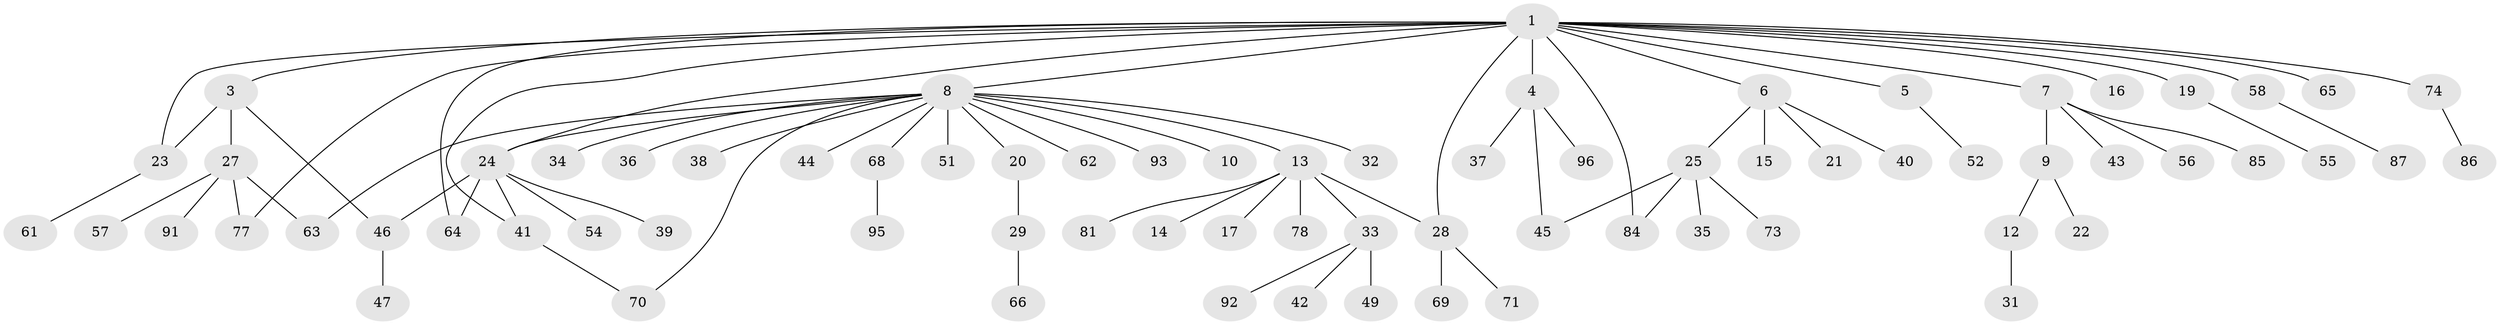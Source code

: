 // original degree distribution, {1: 0.5714285714285714, 20: 0.01020408163265306, 5: 0.04081632653061224, 4: 0.08163265306122448, 2: 0.20408163265306123, 6: 0.02040816326530612, 17: 0.01020408163265306, 3: 0.05102040816326531, 8: 0.01020408163265306}
// Generated by graph-tools (version 1.1) at 2025/11/02/27/25 16:11:13]
// undirected, 74 vertices, 84 edges
graph export_dot {
graph [start="1"]
  node [color=gray90,style=filled];
  1 [super="+2"];
  3 [super="+90"];
  4 [super="+11"];
  5 [super="+26"];
  6;
  7 [super="+30"];
  8 [super="+18"];
  9 [super="+72"];
  10;
  12 [super="+79"];
  13 [super="+59"];
  14;
  15;
  16 [super="+88"];
  17;
  19;
  20;
  21;
  22;
  23 [super="+60"];
  24 [super="+50"];
  25 [super="+67"];
  27 [super="+94"];
  28;
  29 [super="+48"];
  31;
  32;
  33 [super="+80"];
  34;
  35;
  36;
  37 [super="+83"];
  38;
  39;
  40;
  41 [super="+82"];
  42;
  43;
  44;
  45;
  46 [super="+53"];
  47;
  49;
  51;
  52 [super="+97"];
  54;
  55;
  56;
  57;
  58 [super="+76"];
  61;
  62;
  63;
  64;
  65;
  66;
  68 [super="+75"];
  69;
  70;
  71;
  73;
  74;
  77 [super="+98"];
  78;
  81;
  84;
  85;
  86 [super="+89"];
  87;
  91;
  92;
  93;
  95;
  96;
  1 -- 64;
  1 -- 65;
  1 -- 3;
  1 -- 4;
  1 -- 5;
  1 -- 6;
  1 -- 7;
  1 -- 8;
  1 -- 74;
  1 -- 77;
  1 -- 16;
  1 -- 19;
  1 -- 84;
  1 -- 23;
  1 -- 24 [weight=2];
  1 -- 28;
  1 -- 41;
  1 -- 58;
  3 -- 23;
  3 -- 27;
  3 -- 46;
  4 -- 37;
  4 -- 45;
  4 -- 96;
  5 -- 52;
  6 -- 15;
  6 -- 21;
  6 -- 25;
  6 -- 40;
  7 -- 9;
  7 -- 43;
  7 -- 56;
  7 -- 85;
  8 -- 10;
  8 -- 13 [weight=2];
  8 -- 20;
  8 -- 24;
  8 -- 32;
  8 -- 36;
  8 -- 38;
  8 -- 44;
  8 -- 51;
  8 -- 62;
  8 -- 63;
  8 -- 68;
  8 -- 70;
  8 -- 93;
  8 -- 34;
  9 -- 12;
  9 -- 22;
  12 -- 31;
  13 -- 14;
  13 -- 17;
  13 -- 33;
  13 -- 81;
  13 -- 28;
  13 -- 78;
  19 -- 55;
  20 -- 29;
  23 -- 61;
  24 -- 39;
  24 -- 41;
  24 -- 46;
  24 -- 54;
  24 -- 64;
  25 -- 35;
  25 -- 45;
  25 -- 73;
  25 -- 84;
  27 -- 57;
  27 -- 91;
  27 -- 77;
  27 -- 63;
  28 -- 69;
  28 -- 71;
  29 -- 66;
  33 -- 42;
  33 -- 49;
  33 -- 92;
  41 -- 70;
  46 -- 47;
  58 -- 87;
  68 -- 95;
  74 -- 86;
}
